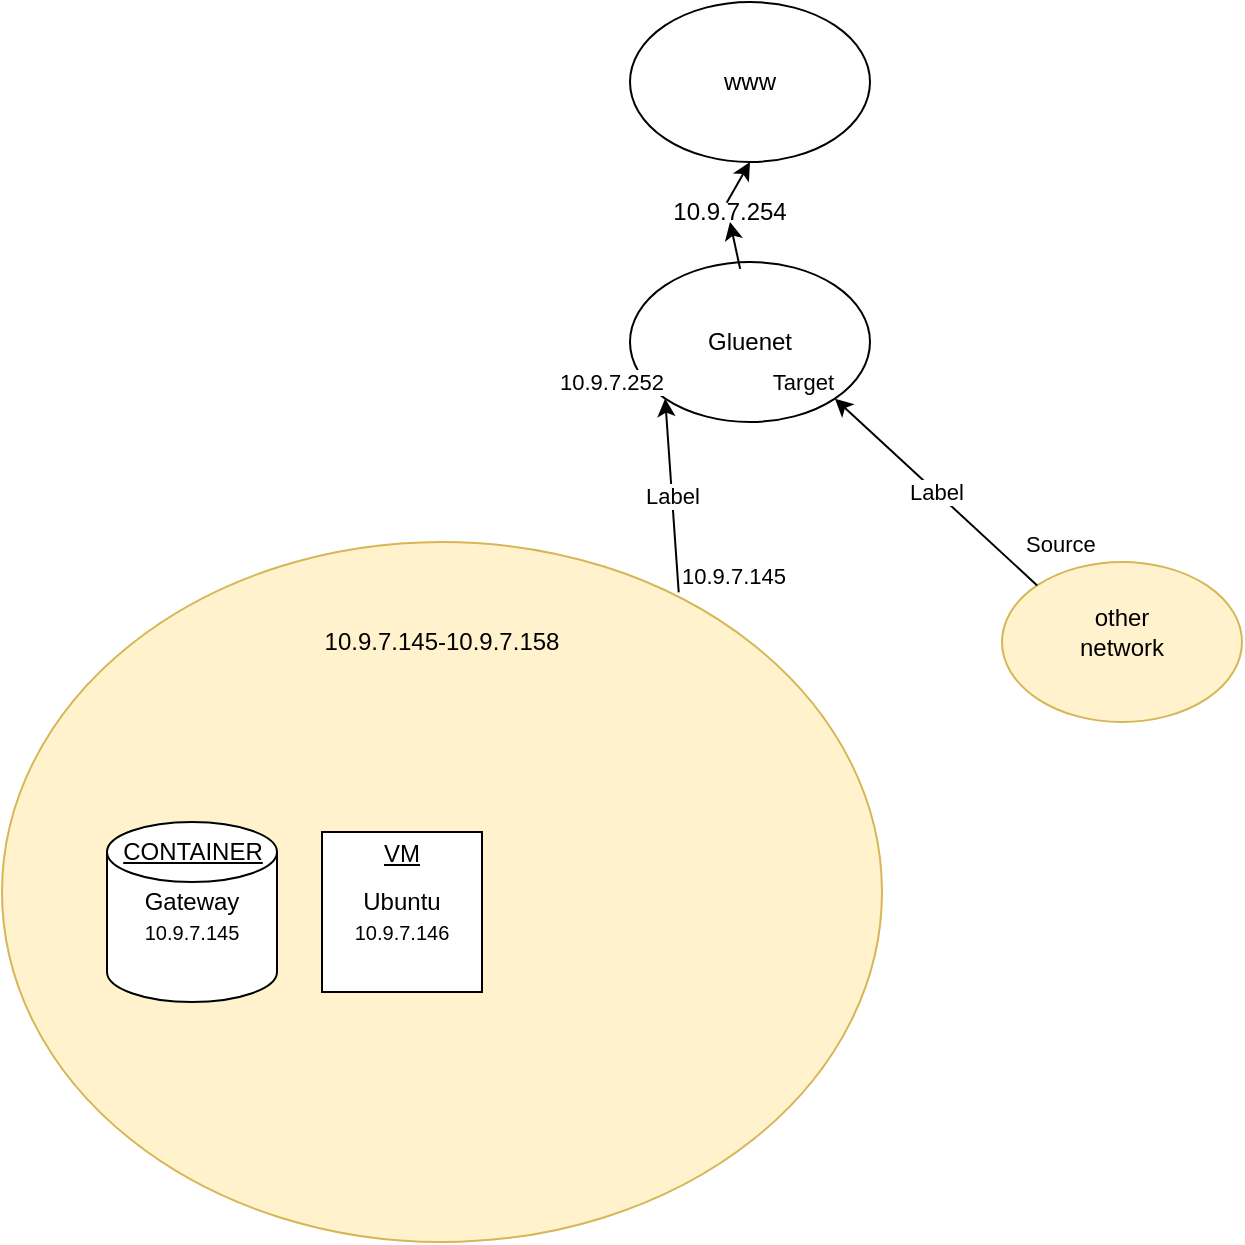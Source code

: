 <mxfile version="21.0.8" type="device"><diagram id="rQD_Hb7clvqYF0GgANri" name="Seite-1"><mxGraphModel dx="615" dy="372" grid="1" gridSize="10" guides="1" tooltips="1" connect="1" arrows="1" fold="1" page="1" pageScale="1" pageWidth="827" pageHeight="1169" math="0" shadow="0"><root><mxCell id="0"/><mxCell id="1" parent="0"/><mxCell id="GxD-A043HYMKnws2qZVp-2" value="" style="ellipse;whiteSpace=wrap;html=1;" parent="1" vertex="1"><mxGeometry x="354" y="400" width="120" height="80" as="geometry"/></mxCell><mxCell id="GxD-A043HYMKnws2qZVp-3" value="Gluenet" style="text;html=1;strokeColor=none;fillColor=none;align=center;verticalAlign=middle;whiteSpace=wrap;rounded=0;" parent="1" vertex="1"><mxGeometry x="384" y="425" width="60" height="30" as="geometry"/></mxCell><mxCell id="GxD-A043HYMKnws2qZVp-5" value="" style="ellipse;whiteSpace=wrap;html=1;" parent="1" vertex="1"><mxGeometry x="354" y="270" width="120" height="80" as="geometry"/></mxCell><mxCell id="GxD-A043HYMKnws2qZVp-6" value="www" style="text;html=1;strokeColor=none;fillColor=none;align=center;verticalAlign=middle;whiteSpace=wrap;rounded=0;" parent="1" vertex="1"><mxGeometry x="384" y="295" width="60" height="30" as="geometry"/></mxCell><mxCell id="GxD-A043HYMKnws2qZVp-8" value="" style="ellipse;whiteSpace=wrap;html=1;fillColor=#fff2cc;strokeColor=#d6b656;" parent="1" vertex="1"><mxGeometry x="540" y="550" width="120" height="80" as="geometry"/></mxCell><mxCell id="GxD-A043HYMKnws2qZVp-9" value="other network" style="text;html=1;strokeColor=none;fillColor=none;align=center;verticalAlign=middle;whiteSpace=wrap;rounded=0;" parent="1" vertex="1"><mxGeometry x="570" y="570" width="60" height="30" as="geometry"/></mxCell><mxCell id="GxD-A043HYMKnws2qZVp-15" value="" style="ellipse;whiteSpace=wrap;html=1;fillColor=#fff2cc;strokeColor=#d6b656;" parent="1" vertex="1"><mxGeometry x="40" y="540" width="440" height="350" as="geometry"/></mxCell><mxCell id="GxD-A043HYMKnws2qZVp-18" value="" style="endArrow=classic;html=1;rounded=0;entryX=0;entryY=1;entryDx=0;entryDy=0;exitX=0.769;exitY=0.072;exitDx=0;exitDy=0;exitPerimeter=0;" parent="1" source="GxD-A043HYMKnws2qZVp-15" target="GxD-A043HYMKnws2qZVp-2" edge="1"><mxGeometry relative="1" as="geometry"><mxPoint x="350" y="490" as="sourcePoint"/><mxPoint x="384" y="630" as="targetPoint"/></mxGeometry></mxCell><mxCell id="GxD-A043HYMKnws2qZVp-19" value="Label" style="edgeLabel;resizable=0;html=1;align=center;verticalAlign=middle;" parent="GxD-A043HYMKnws2qZVp-18" connectable="0" vertex="1"><mxGeometry relative="1" as="geometry"/></mxCell><mxCell id="GxD-A043HYMKnws2qZVp-20" value="10.9.7.145" style="edgeLabel;resizable=0;html=1;align=left;verticalAlign=bottom;" parent="GxD-A043HYMKnws2qZVp-18" connectable="0" vertex="1"><mxGeometry x="-1" relative="1" as="geometry"/></mxCell><mxCell id="GxD-A043HYMKnws2qZVp-21" value="10.9.7.252" style="edgeLabel;resizable=0;html=1;align=right;verticalAlign=bottom;" parent="GxD-A043HYMKnws2qZVp-18" connectable="0" vertex="1"><mxGeometry x="1" relative="1" as="geometry"/></mxCell><mxCell id="GxD-A043HYMKnws2qZVp-23" value="" style="endArrow=classic;html=1;rounded=0;entryX=1;entryY=1;entryDx=0;entryDy=0;exitX=0;exitY=0;exitDx=0;exitDy=0;" parent="1" source="GxD-A043HYMKnws2qZVp-8" target="GxD-A043HYMKnws2qZVp-2" edge="1"><mxGeometry relative="1" as="geometry"><mxPoint x="260" y="550" as="sourcePoint"/><mxPoint x="420" y="550" as="targetPoint"/></mxGeometry></mxCell><mxCell id="GxD-A043HYMKnws2qZVp-24" value="Label" style="edgeLabel;resizable=0;html=1;align=center;verticalAlign=middle;" parent="GxD-A043HYMKnws2qZVp-23" connectable="0" vertex="1"><mxGeometry relative="1" as="geometry"/></mxCell><mxCell id="GxD-A043HYMKnws2qZVp-25" value="Source" style="edgeLabel;resizable=0;html=1;align=left;verticalAlign=bottom;" parent="GxD-A043HYMKnws2qZVp-23" connectable="0" vertex="1"><mxGeometry x="-1" relative="1" as="geometry"><mxPoint x="-8" y="-12" as="offset"/></mxGeometry></mxCell><mxCell id="GxD-A043HYMKnws2qZVp-26" value="Target" style="edgeLabel;resizable=0;html=1;align=right;verticalAlign=bottom;" parent="GxD-A043HYMKnws2qZVp-23" connectable="0" vertex="1"><mxGeometry x="1" relative="1" as="geometry"/></mxCell><mxCell id="GxD-A043HYMKnws2qZVp-27" value="" style="endArrow=classic;html=1;rounded=0;entryX=0.5;entryY=1;entryDx=0;entryDy=0;exitX=0.459;exitY=0.043;exitDx=0;exitDy=0;exitPerimeter=0;" parent="1" source="GxD-A043HYMKnws2qZVp-29" target="GxD-A043HYMKnws2qZVp-5" edge="1"><mxGeometry relative="1" as="geometry"><mxPoint x="370" y="460" as="sourcePoint"/><mxPoint x="470" y="460" as="targetPoint"/></mxGeometry></mxCell><mxCell id="GxD-A043HYMKnws2qZVp-32" value="" style="endArrow=classic;html=1;rounded=0;entryX=0.5;entryY=1;entryDx=0;entryDy=0;exitX=0.459;exitY=0.043;exitDx=0;exitDy=0;exitPerimeter=0;" parent="1" source="GxD-A043HYMKnws2qZVp-2" target="GxD-A043HYMKnws2qZVp-29" edge="1"><mxGeometry relative="1" as="geometry"><mxPoint x="409" y="403" as="sourcePoint"/><mxPoint x="414" y="350" as="targetPoint"/></mxGeometry></mxCell><mxCell id="GxD-A043HYMKnws2qZVp-29" value="10.9.7.254" style="text;html=1;strokeColor=none;fillColor=none;align=center;verticalAlign=middle;whiteSpace=wrap;rounded=0;" parent="1" vertex="1"><mxGeometry x="384" y="370" width="40" height="10" as="geometry"/></mxCell><mxCell id="GxD-A043HYMKnws2qZVp-33" value="10.9.7.145-10.9.7.158" style="text;html=1;strokeColor=none;fillColor=none;align=center;verticalAlign=middle;whiteSpace=wrap;rounded=0;" parent="1" vertex="1"><mxGeometry x="195" y="575" width="130" height="30" as="geometry"/></mxCell><mxCell id="GxD-A043HYMKnws2qZVp-37" value="" style="whiteSpace=wrap;html=1;aspect=fixed;" parent="1" vertex="1"><mxGeometry x="200" y="685" width="80" height="80" as="geometry"/></mxCell><mxCell id="GxD-A043HYMKnws2qZVp-38" value="Ubuntu" style="text;html=1;strokeColor=none;fillColor=none;align=center;verticalAlign=middle;whiteSpace=wrap;rounded=0;" parent="1" vertex="1"><mxGeometry x="215" y="711.25" width="50" height="17.5" as="geometry"/></mxCell><mxCell id="hHy_-KQqZqV9GTmHlNdd-1" value="" style="shape=cylinder3;whiteSpace=wrap;html=1;boundedLbl=1;backgroundOutline=1;size=15;" vertex="1" parent="1"><mxGeometry x="92.5" y="680" width="85" height="90" as="geometry"/></mxCell><mxCell id="GxD-A043HYMKnws2qZVp-39" value="Gateway" style="text;html=1;strokeColor=none;fillColor=none;align=center;verticalAlign=middle;whiteSpace=wrap;rounded=0;" parent="1" vertex="1"><mxGeometry x="105" y="705" width="60" height="30" as="geometry"/></mxCell><mxCell id="GxD-A043HYMKnws2qZVp-40" value="&lt;span style=&quot;font-size: 10px;&quot;&gt;10.9.7.145&lt;/span&gt;" style="text;html=1;strokeColor=none;fillColor=none;align=center;verticalAlign=middle;whiteSpace=wrap;rounded=0;" parent="1" vertex="1"><mxGeometry x="115" y="730" width="40" height="10" as="geometry"/></mxCell><mxCell id="GxD-A043HYMKnws2qZVp-42" value="&lt;span style=&quot;font-size: 10px;&quot;&gt;10.9.7.146&lt;/span&gt;" style="text;html=1;strokeColor=none;fillColor=none;align=center;verticalAlign=middle;whiteSpace=wrap;rounded=0;" parent="1" vertex="1"><mxGeometry x="215" y="730" width="50" height="10" as="geometry"/></mxCell><mxCell id="GxD-A043HYMKnws2qZVp-58" value="CONTAINER" style="text;html=1;strokeColor=none;fillColor=none;align=center;verticalAlign=middle;whiteSpace=wrap;rounded=0;fontStyle=4" parent="1" vertex="1"><mxGeometry x="112.5" y="687.5" width="45" height="15" as="geometry"/></mxCell><mxCell id="GxD-A043HYMKnws2qZVp-61" value="&lt;u&gt;VM&lt;/u&gt;" style="text;html=1;strokeColor=none;fillColor=none;align=center;verticalAlign=middle;whiteSpace=wrap;rounded=0;" parent="1" vertex="1"><mxGeometry x="210" y="681.25" width="60" height="30" as="geometry"/></mxCell></root></mxGraphModel></diagram></mxfile>